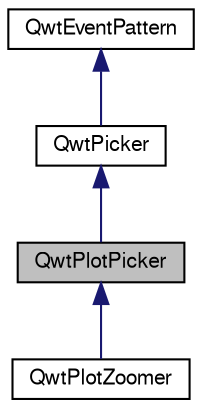 digraph G
{
  edge [fontname="FreeSans",fontsize="10",labelfontname="FreeSans",labelfontsize="10"];
  node [fontname="FreeSans",fontsize="10",shape=record];
  Node1 [label="QwtPlotPicker",height=0.2,width=0.4,color="black", fillcolor="grey75", style="filled" fontcolor="black"];
  Node2 -> Node1 [dir="back",color="midnightblue",fontsize="10",style="solid",fontname="FreeSans"];
  Node2 [label="QwtPicker",height=0.2,width=0.4,color="black", fillcolor="white", style="filled",URL="$class_qwt_picker.html",tooltip="QwtPicker provides selections on a widget."];
  Node3 -> Node2 [dir="back",color="midnightblue",fontsize="10",style="solid",fontname="FreeSans"];
  Node3 [label="QwtEventPattern",height=0.2,width=0.4,color="black", fillcolor="white", style="filled",URL="$class_qwt_event_pattern.html",tooltip="A collection of event patterns."];
  Node1 -> Node4 [dir="back",color="midnightblue",fontsize="10",style="solid",fontname="FreeSans"];
  Node4 [label="QwtPlotZoomer",height=0.2,width=0.4,color="black", fillcolor="white", style="filled",URL="$class_qwt_plot_zoomer.html",tooltip="QwtPlotZoomer provides stacked zooming for a plot widget."];
}
